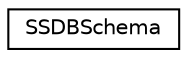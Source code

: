 digraph "Graphical Class Hierarchy"
{
  edge [fontname="Helvetica",fontsize="10",labelfontname="Helvetica",labelfontsize="10"];
  node [fontname="Helvetica",fontsize="10",shape=record];
  rankdir="LR";
  Node1 [label="SSDBSchema",height=0.2,width=0.4,color="black", fillcolor="white", style="filled",URL="$class_s_s_d_b_schema.html"];
}
